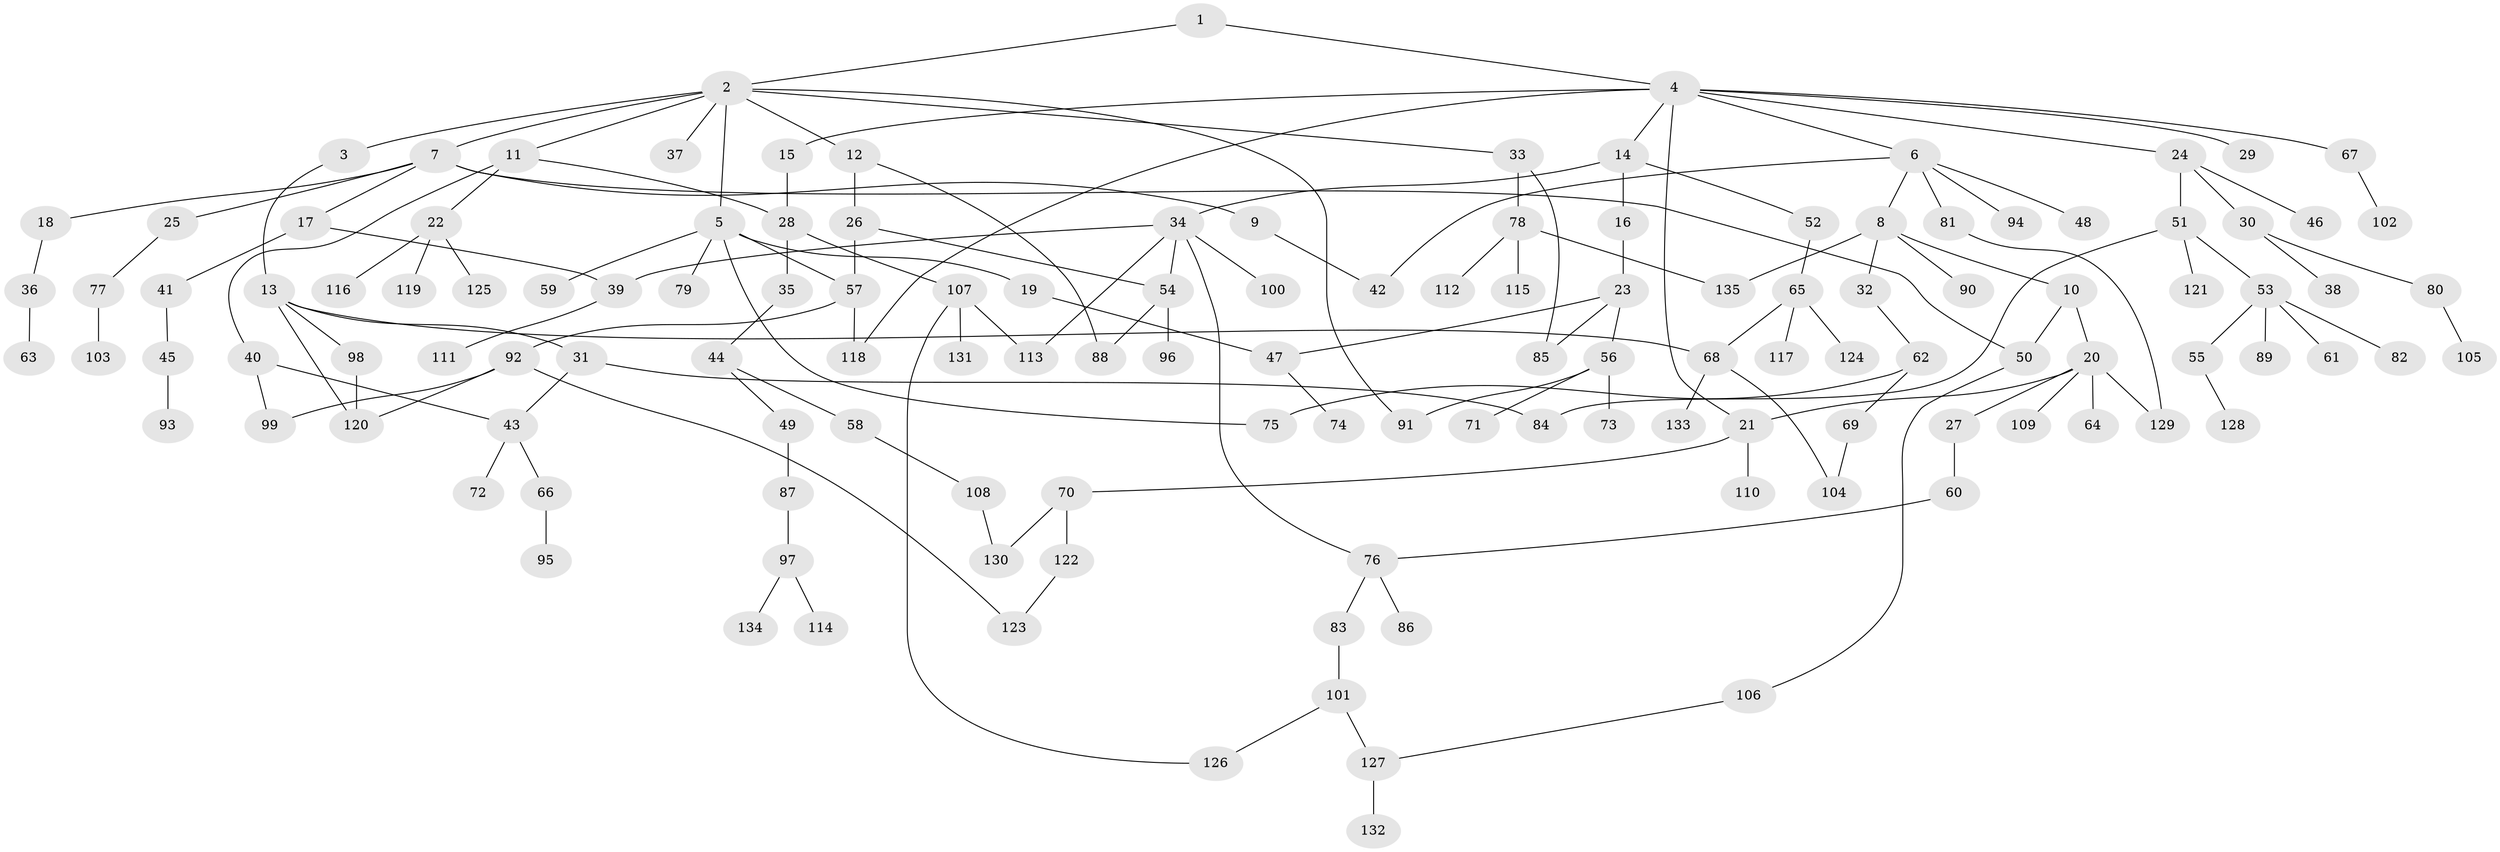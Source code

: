 // Generated by graph-tools (version 1.1) at 2025/49/03/09/25 03:49:25]
// undirected, 135 vertices, 162 edges
graph export_dot {
graph [start="1"]
  node [color=gray90,style=filled];
  1;
  2;
  3;
  4;
  5;
  6;
  7;
  8;
  9;
  10;
  11;
  12;
  13;
  14;
  15;
  16;
  17;
  18;
  19;
  20;
  21;
  22;
  23;
  24;
  25;
  26;
  27;
  28;
  29;
  30;
  31;
  32;
  33;
  34;
  35;
  36;
  37;
  38;
  39;
  40;
  41;
  42;
  43;
  44;
  45;
  46;
  47;
  48;
  49;
  50;
  51;
  52;
  53;
  54;
  55;
  56;
  57;
  58;
  59;
  60;
  61;
  62;
  63;
  64;
  65;
  66;
  67;
  68;
  69;
  70;
  71;
  72;
  73;
  74;
  75;
  76;
  77;
  78;
  79;
  80;
  81;
  82;
  83;
  84;
  85;
  86;
  87;
  88;
  89;
  90;
  91;
  92;
  93;
  94;
  95;
  96;
  97;
  98;
  99;
  100;
  101;
  102;
  103;
  104;
  105;
  106;
  107;
  108;
  109;
  110;
  111;
  112;
  113;
  114;
  115;
  116;
  117;
  118;
  119;
  120;
  121;
  122;
  123;
  124;
  125;
  126;
  127;
  128;
  129;
  130;
  131;
  132;
  133;
  134;
  135;
  1 -- 2;
  1 -- 4;
  2 -- 3;
  2 -- 5;
  2 -- 7;
  2 -- 11;
  2 -- 12;
  2 -- 33;
  2 -- 37;
  2 -- 91;
  3 -- 13;
  4 -- 6;
  4 -- 14;
  4 -- 15;
  4 -- 21;
  4 -- 24;
  4 -- 29;
  4 -- 67;
  4 -- 118;
  5 -- 19;
  5 -- 59;
  5 -- 79;
  5 -- 57;
  5 -- 75;
  6 -- 8;
  6 -- 48;
  6 -- 81;
  6 -- 94;
  6 -- 42;
  7 -- 9;
  7 -- 17;
  7 -- 18;
  7 -- 25;
  7 -- 50;
  8 -- 10;
  8 -- 32;
  8 -- 90;
  8 -- 135;
  9 -- 42;
  10 -- 20;
  10 -- 50;
  11 -- 22;
  11 -- 40;
  11 -- 28;
  12 -- 26;
  12 -- 88;
  13 -- 31;
  13 -- 98;
  13 -- 120;
  13 -- 68;
  14 -- 16;
  14 -- 34;
  14 -- 52;
  15 -- 28;
  16 -- 23;
  17 -- 39;
  17 -- 41;
  18 -- 36;
  19 -- 47;
  20 -- 27;
  20 -- 64;
  20 -- 109;
  20 -- 129;
  20 -- 21;
  21 -- 70;
  21 -- 110;
  22 -- 116;
  22 -- 119;
  22 -- 125;
  23 -- 56;
  23 -- 85;
  23 -- 47;
  24 -- 30;
  24 -- 46;
  24 -- 51;
  25 -- 77;
  26 -- 54;
  26 -- 57;
  27 -- 60;
  28 -- 35;
  28 -- 107;
  30 -- 38;
  30 -- 80;
  31 -- 43;
  31 -- 84;
  32 -- 62;
  33 -- 78;
  33 -- 85;
  34 -- 76;
  34 -- 100;
  34 -- 113;
  34 -- 54;
  34 -- 39;
  35 -- 44;
  36 -- 63;
  39 -- 111;
  40 -- 43;
  40 -- 99;
  41 -- 45;
  43 -- 66;
  43 -- 72;
  44 -- 49;
  44 -- 58;
  45 -- 93;
  47 -- 74;
  49 -- 87;
  50 -- 106;
  51 -- 53;
  51 -- 84;
  51 -- 121;
  52 -- 65;
  53 -- 55;
  53 -- 61;
  53 -- 82;
  53 -- 89;
  54 -- 88;
  54 -- 96;
  55 -- 128;
  56 -- 71;
  56 -- 73;
  56 -- 91;
  57 -- 92;
  57 -- 118;
  58 -- 108;
  60 -- 76;
  62 -- 69;
  62 -- 75;
  65 -- 68;
  65 -- 117;
  65 -- 124;
  66 -- 95;
  67 -- 102;
  68 -- 133;
  68 -- 104;
  69 -- 104;
  70 -- 122;
  70 -- 130;
  76 -- 83;
  76 -- 86;
  77 -- 103;
  78 -- 112;
  78 -- 115;
  78 -- 135;
  80 -- 105;
  81 -- 129;
  83 -- 101;
  87 -- 97;
  92 -- 99;
  92 -- 123;
  92 -- 120;
  97 -- 114;
  97 -- 134;
  98 -- 120;
  101 -- 127;
  101 -- 126;
  106 -- 127;
  107 -- 126;
  107 -- 131;
  107 -- 113;
  108 -- 130;
  122 -- 123;
  127 -- 132;
}
